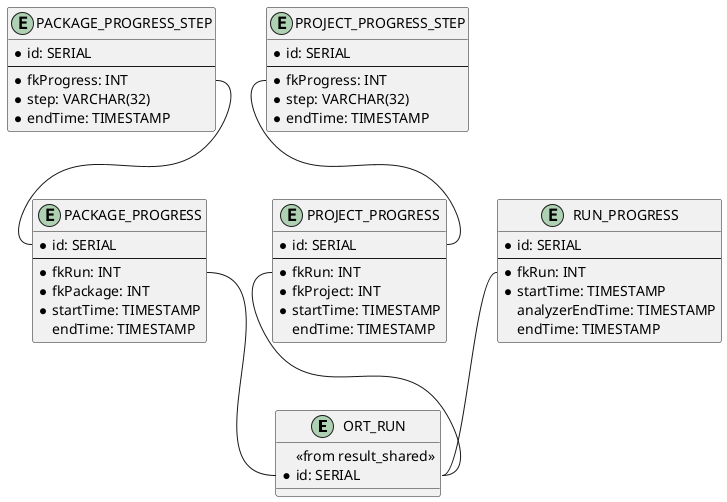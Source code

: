 @startuml

entity ORT_RUN {
<<from result_shared>>
* id: SERIAL
}

entity PACKAGE_PROGRESS {
* id: SERIAL
--
* fkRun: INT
* fkPackage: INT
* startTime: TIMESTAMP
endTime: TIMESTAMP
}

entity PACKAGE_PROGRESS_STEP {
* id: SERIAL
--
* fkProgress: INT
* step: VARCHAR(32)
* endTime: TIMESTAMP
}

entity PROJECT_PROGRESS {
* id: SERIAL
--
* fkRun: INT
* fkProject: INT
* startTime: TIMESTAMP
endTime: TIMESTAMP
}

entity PROJECT_PROGRESS_STEP {
* id: SERIAL
--
* fkProgress: INT
* step: VARCHAR(32)
* endTime: TIMESTAMP
}

entity RUN_PROGRESS {
* id: SERIAL
--
* fkRun: INT
* startTime: TIMESTAMP
analyzerEndTime: TIMESTAMP
endTime: TIMESTAMP
}

PACKAGE_PROGRESS::fkRun -- ORT_RUN::id
PACKAGE_PROGRESS_STEP::fkProgress -- PACKAGE_PROGRESS::id

PROJECT_PROGRESS::fkRun -- ORT_RUN::id
PROJECT_PROGRESS_STEP::fkProgress -- PROJECT_PROGRESS::id

RUN_PROGRESS::fkRun -- ORT_RUN::id

@enduml
